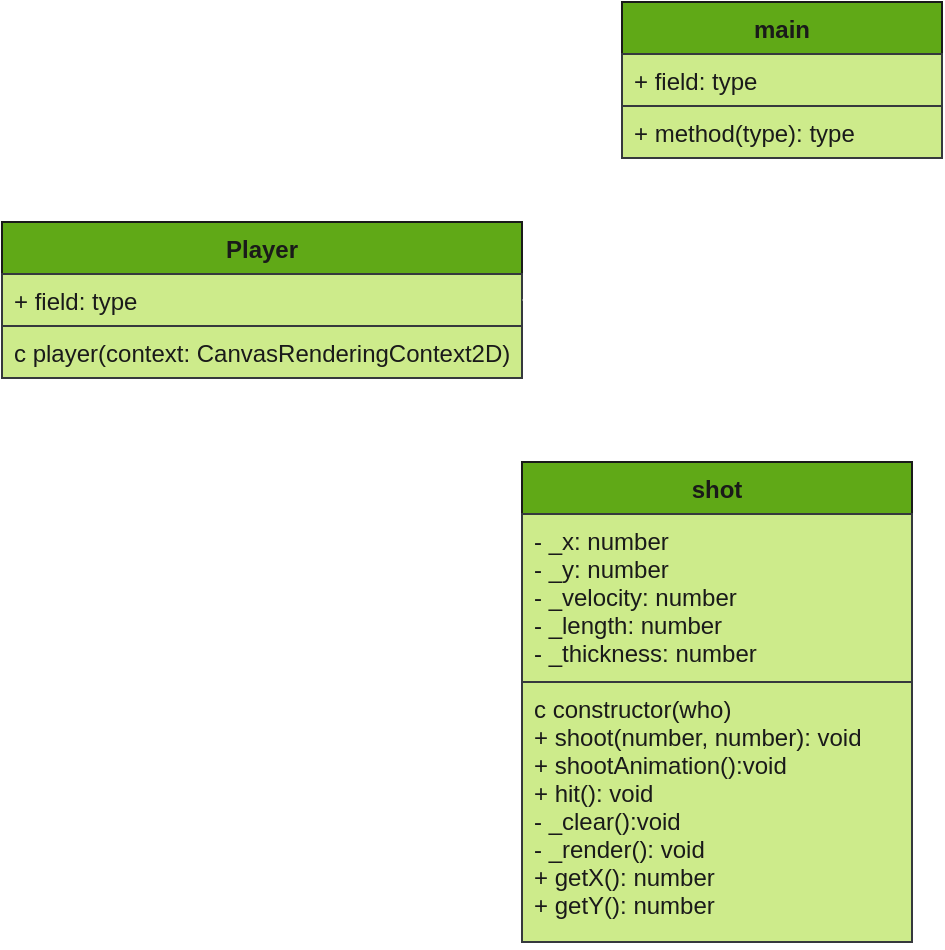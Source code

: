 <mxfile>
    <diagram id="eytjVthPBlMdNpsndXKb" name="Page-1">
        <mxGraphModel dx="2013" dy="524" grid="1" gridSize="10" guides="1" tooltips="1" connect="1" arrows="1" fold="1" page="1" pageScale="1" pageWidth="850" pageHeight="1100" math="0" shadow="0">
            <root>
                <mxCell id="0"/>
                <mxCell id="1" parent="0"/>
                <mxCell id="2" value="Player" style="swimlane;fontStyle=1;align=center;verticalAlign=top;childLayout=stackLayout;horizontal=1;startSize=26;horizontalStack=0;resizeParent=1;resizeParentMax=0;resizeLast=0;collapsible=1;marginBottom=0;rounded=0;shadow=0;fontColor=#1A1A1A;strokeColor=#1A1A1A;fillColor=#60a917;swimlaneFillColor=#CDEB8B;glass=0;sketch=0;" parent="1" vertex="1">
                    <mxGeometry x="-70" y="120" width="260" height="78" as="geometry"/>
                </mxCell>
                <mxCell id="3" value="+ field: type" style="text;strokeColor=#36393d;fillColor=#CDEB8B;align=left;verticalAlign=top;spacingLeft=4;spacingRight=4;overflow=hidden;rotatable=0;points=[[0,0.5],[1,0.5]];portConstraint=eastwest;fontColor=#1A1A1A;" parent="2" vertex="1">
                    <mxGeometry y="26" width="260" height="26" as="geometry"/>
                </mxCell>
                <mxCell id="5" value="c player(context: CanvasRenderingContext2D)" style="text;strokeColor=#36393d;fillColor=#CDEB8B;align=left;verticalAlign=top;spacingLeft=4;spacingRight=4;overflow=hidden;rotatable=0;points=[[0,0.5],[1,0.5]];portConstraint=eastwest;fontColor=#1A1A1A;" parent="2" vertex="1">
                    <mxGeometry y="52" width="260" height="26" as="geometry"/>
                </mxCell>
                <mxCell id="6" value="main" style="swimlane;fontStyle=1;align=center;verticalAlign=top;childLayout=stackLayout;horizontal=1;startSize=26;horizontalStack=0;resizeParent=1;resizeParentMax=0;resizeLast=0;collapsible=1;marginBottom=0;fillColor=#60a917;rounded=0;glass=0;shadow=0;sketch=0;labelBackgroundColor=none;fontColor=#1A1A1A;swimlaneFillColor=#CDEB8B;strokeColor=#1A1A1A;" vertex="1" parent="1">
                    <mxGeometry x="240" y="10" width="160" height="78" as="geometry">
                        <mxRectangle x="340" y="10" width="60" height="26" as="alternateBounds"/>
                    </mxGeometry>
                </mxCell>
                <mxCell id="7" value="+ field: type" style="text;strokeColor=#36393d;align=left;verticalAlign=top;spacingLeft=4;spacingRight=4;overflow=hidden;rotatable=0;points=[[0,0.5],[1,0.5]];portConstraint=eastwest;fontColor=#1A1A1A;fillColor=#CDEB8B;" vertex="1" parent="6">
                    <mxGeometry y="26" width="160" height="26" as="geometry"/>
                </mxCell>
                <mxCell id="9" value="+ method(type): type" style="text;strokeColor=#36393d;fillColor=#cdeb8b;align=left;verticalAlign=top;spacingLeft=4;spacingRight=4;overflow=hidden;rotatable=0;points=[[0,0.5],[1,0.5]];portConstraint=eastwest;fontColor=#1A1A1A;" vertex="1" parent="6">
                    <mxGeometry y="52" width="160" height="26" as="geometry"/>
                </mxCell>
                <mxCell id="21" style="edgeStyle=orthogonalEdgeStyle;rounded=0;orthogonalLoop=1;jettySize=auto;html=1;exitX=0.5;exitY=0;exitDx=0;exitDy=0;entryX=1;entryY=0.5;entryDx=0;entryDy=0;startSize=26;endArrow=diamondThin;endFill=1;strokeWidth=2;fontColor=#1A1A1A;strokeColor=#FFFFFF;" edge="1" parent="1" source="12" target="3">
                    <mxGeometry relative="1" as="geometry"/>
                </mxCell>
                <mxCell id="12" value="shot" style="swimlane;fontStyle=1;align=center;verticalAlign=top;childLayout=stackLayout;horizontal=1;startSize=26;horizontalStack=0;resizeParent=1;resizeParentMax=0;resizeLast=0;collapsible=1;marginBottom=0;fillColor=#60a917;rounded=0;glass=0;shadow=0;sketch=0;labelBackgroundColor=none;fontColor=#1A1A1A;swimlaneFillColor=#CDEB8B;strokeColor=#1A1A1A;noLabel=0;" vertex="1" parent="1">
                    <mxGeometry x="190" y="240" width="195" height="240" as="geometry">
                        <mxRectangle x="340" y="10" width="60" height="26" as="alternateBounds"/>
                    </mxGeometry>
                </mxCell>
                <mxCell id="13" value="- _x: number&#10;- _y: number&#10;- _velocity: number&#10;- _length: number&#10;- _thickness: number" style="text;strokeColor=#36393d;align=left;verticalAlign=top;spacingLeft=4;spacingRight=4;overflow=hidden;rotatable=0;points=[[0,0.5],[1,0.5]];portConstraint=eastwest;fontColor=#1A1A1A;fillColor=#CDEB8B;noLabel=0;absoluteArcSize=0;container=0;dropTarget=0;collapsible=0;expand=1;backgroundOutline=0;resizable=1;resizeHeight=0;treeFolding=0;snapToPoint=1;" vertex="1" parent="12">
                    <mxGeometry y="26" width="195" height="84" as="geometry"/>
                </mxCell>
                <mxCell id="14" value="c constructor(who)&#10;+ shoot(number, number): void&#10;+ shootAnimation():void&#10;+ hit(): void&#10;- _clear():void&#10;- _render(): void&#10;+ getX(): number&#10;+ getY(): number&#10;" style="text;strokeColor=#36393d;fillColor=#cdeb8b;align=left;verticalAlign=top;spacingLeft=4;spacingRight=4;overflow=hidden;rotatable=0;points=[[0,0.5],[1,0.5]];portConstraint=eastwest;fontColor=#1A1A1A;" vertex="1" parent="12">
                    <mxGeometry y="110" width="195" height="130" as="geometry"/>
                </mxCell>
            </root>
        </mxGraphModel>
    </diagram>
</mxfile>